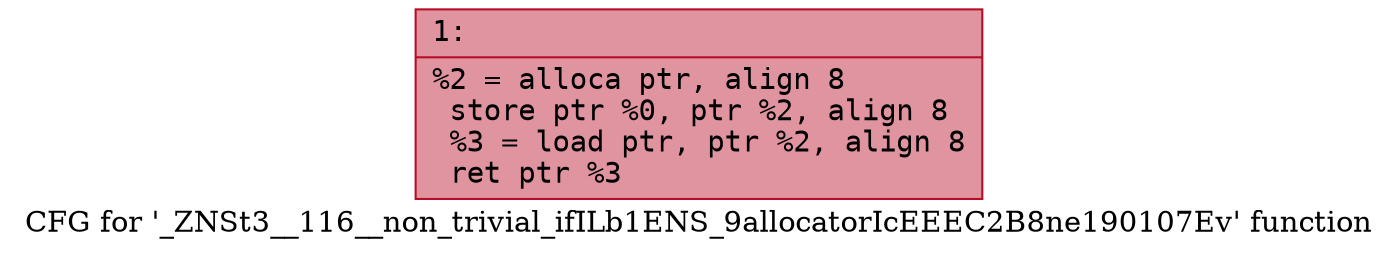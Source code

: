 digraph "CFG for '_ZNSt3__116__non_trivial_ifILb1ENS_9allocatorIcEEEC2B8ne190107Ev' function" {
	label="CFG for '_ZNSt3__116__non_trivial_ifILb1ENS_9allocatorIcEEEC2B8ne190107Ev' function";

	Node0x6000005c5a90 [shape=record,color="#b70d28ff", style=filled, fillcolor="#b70d2870" fontname="Courier",label="{1:\l|  %2 = alloca ptr, align 8\l  store ptr %0, ptr %2, align 8\l  %3 = load ptr, ptr %2, align 8\l  ret ptr %3\l}"];
}
